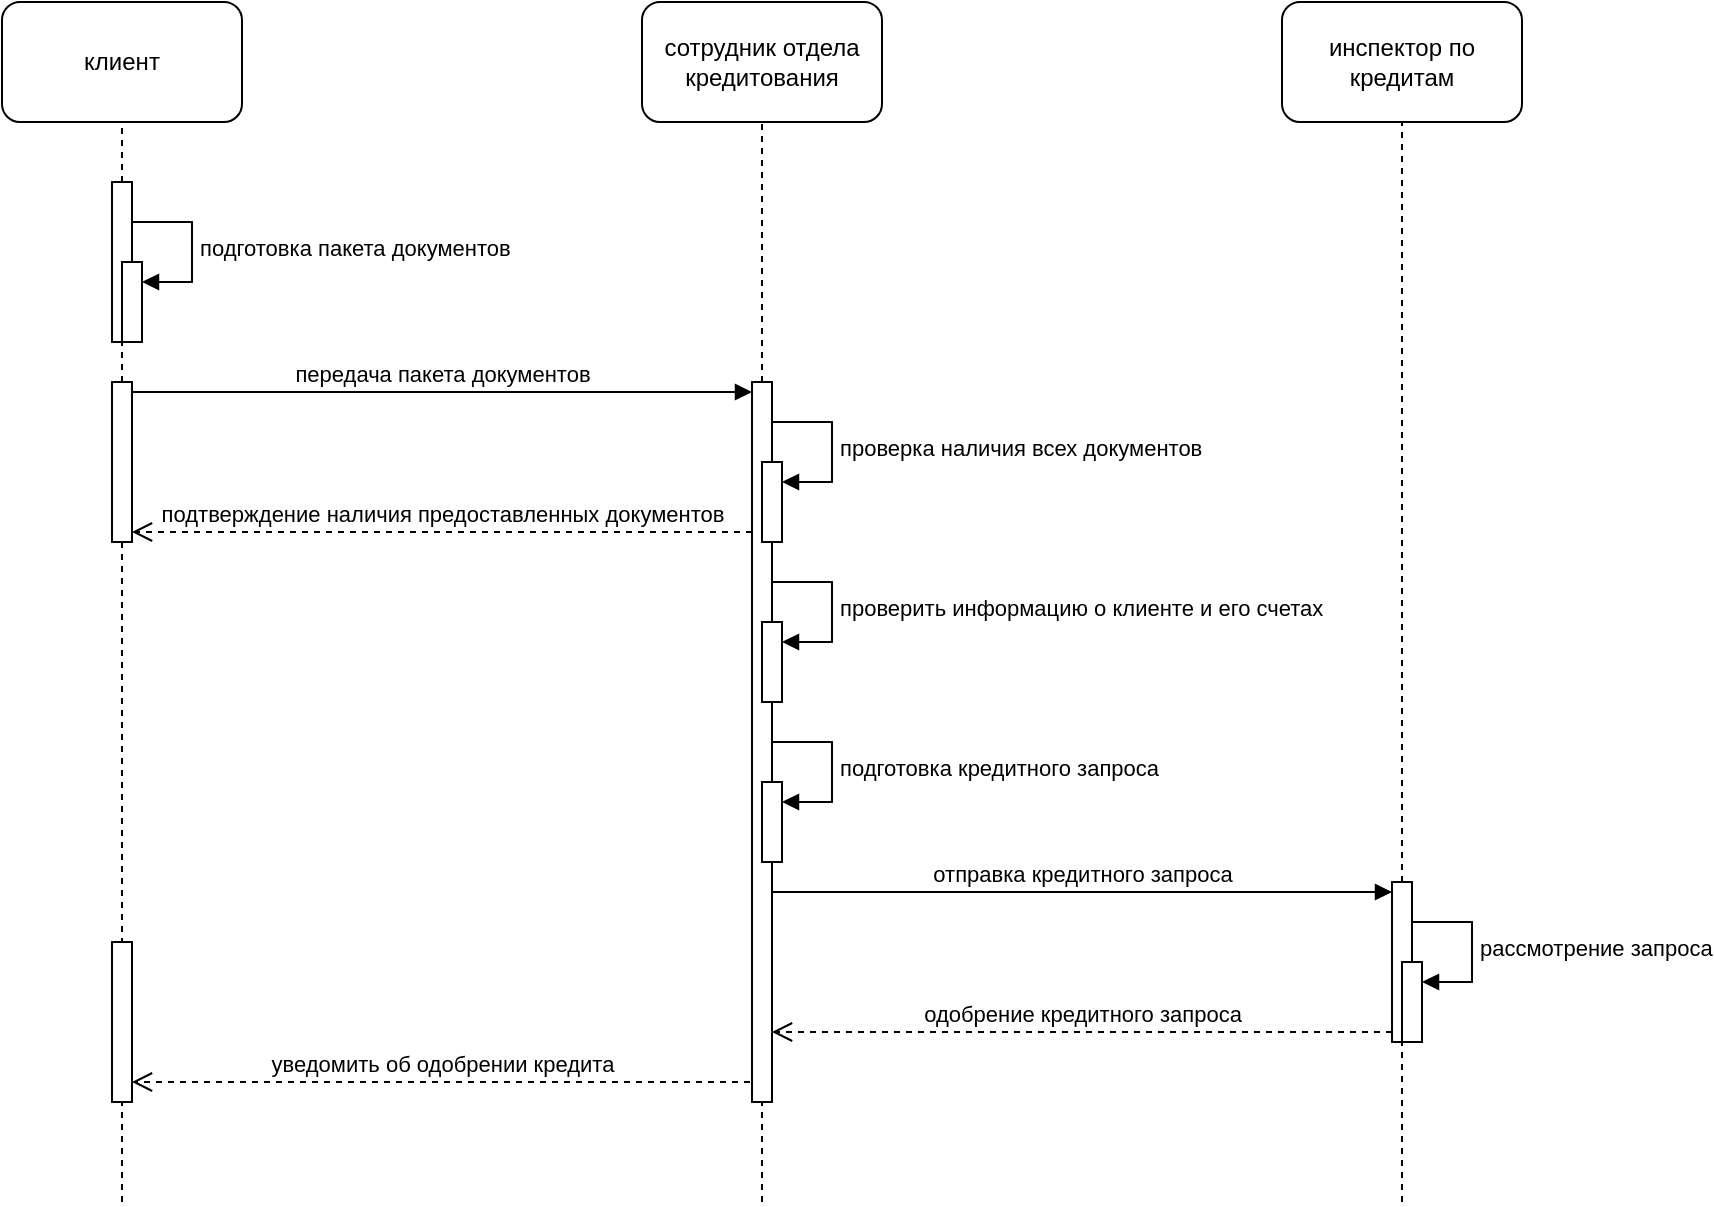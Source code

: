<mxfile version="22.1.1" type="device">
  <diagram name="Страница — 1" id="eyKU1jFnLrWmM6EbDm5r">
    <mxGraphModel dx="1002" dy="575" grid="1" gridSize="10" guides="1" tooltips="1" connect="1" arrows="1" fold="1" page="1" pageScale="1" pageWidth="827" pageHeight="1169" math="0" shadow="0">
      <root>
        <mxCell id="0" />
        <mxCell id="1" parent="0" />
        <mxCell id="1BLPeJ7yjwuouqU2yvvx-4" value="клиент" style="rounded=1;whiteSpace=wrap;html=1;" vertex="1" parent="1">
          <mxGeometry x="40" y="30" width="120" height="60" as="geometry" />
        </mxCell>
        <mxCell id="1BLPeJ7yjwuouqU2yvvx-5" value="сотрудник отдела кредитования" style="rounded=1;whiteSpace=wrap;html=1;" vertex="1" parent="1">
          <mxGeometry x="360" y="30" width="120" height="60" as="geometry" />
        </mxCell>
        <mxCell id="1BLPeJ7yjwuouqU2yvvx-6" value="инспектор по кредитам" style="rounded=1;whiteSpace=wrap;html=1;" vertex="1" parent="1">
          <mxGeometry x="680" y="30" width="120" height="60" as="geometry" />
        </mxCell>
        <mxCell id="1BLPeJ7yjwuouqU2yvvx-7" value="" style="html=1;points=[[0,0,0,0,5],[0,1,0,0,-5],[1,0,0,0,5],[1,1,0,0,-5]];perimeter=orthogonalPerimeter;outlineConnect=0;targetShapes=umlLifeline;portConstraint=eastwest;newEdgeStyle={&quot;curved&quot;:0,&quot;rounded&quot;:0};" vertex="1" parent="1">
          <mxGeometry x="95" y="120" width="10" height="80" as="geometry" />
        </mxCell>
        <mxCell id="1BLPeJ7yjwuouqU2yvvx-8" value="" style="html=1;points=[[0,0,0,0,5],[0,1,0,0,-5],[1,0,0,0,5],[1,1,0,0,-5]];perimeter=orthogonalPerimeter;outlineConnect=0;targetShapes=umlLifeline;portConstraint=eastwest;newEdgeStyle={&quot;curved&quot;:0,&quot;rounded&quot;:0};" vertex="1" parent="1">
          <mxGeometry x="100" y="160" width="10" height="40" as="geometry" />
        </mxCell>
        <mxCell id="1BLPeJ7yjwuouqU2yvvx-9" value="подготовка пакета документов" style="html=1;align=left;spacingLeft=2;endArrow=block;rounded=0;edgeStyle=orthogonalEdgeStyle;curved=0;rounded=0;" edge="1" target="1BLPeJ7yjwuouqU2yvvx-8" parent="1">
          <mxGeometry relative="1" as="geometry">
            <mxPoint x="105" y="140" as="sourcePoint" />
            <Array as="points">
              <mxPoint x="135" y="170" />
            </Array>
          </mxGeometry>
        </mxCell>
        <mxCell id="1BLPeJ7yjwuouqU2yvvx-10" value="" style="endArrow=none;dashed=1;html=1;rounded=0;entryX=0.5;entryY=1;entryDx=0;entryDy=0;" edge="1" parent="1" source="1BLPeJ7yjwuouqU2yvvx-7" target="1BLPeJ7yjwuouqU2yvvx-4">
          <mxGeometry width="50" height="50" relative="1" as="geometry">
            <mxPoint x="110" y="110" as="sourcePoint" />
            <mxPoint x="150" y="90" as="targetPoint" />
          </mxGeometry>
        </mxCell>
        <mxCell id="1BLPeJ7yjwuouqU2yvvx-11" value="" style="endArrow=none;dashed=1;html=1;rounded=0;entryX=0.5;entryY=1;entryDx=0;entryDy=0;" edge="1" parent="1" source="1BLPeJ7yjwuouqU2yvvx-15" target="1BLPeJ7yjwuouqU2yvvx-5">
          <mxGeometry width="50" height="50" relative="1" as="geometry">
            <mxPoint x="420" y="180" as="sourcePoint" />
            <mxPoint x="420" y="90" as="targetPoint" />
          </mxGeometry>
        </mxCell>
        <mxCell id="1BLPeJ7yjwuouqU2yvvx-12" value="" style="endArrow=none;dashed=1;html=1;rounded=0;entryX=0.5;entryY=1;entryDx=0;entryDy=0;" edge="1" parent="1" source="1BLPeJ7yjwuouqU2yvvx-25" target="1BLPeJ7yjwuouqU2yvvx-6">
          <mxGeometry width="50" height="50" relative="1" as="geometry">
            <mxPoint x="740" y="190" as="sourcePoint" />
            <mxPoint x="680" y="180" as="targetPoint" />
          </mxGeometry>
        </mxCell>
        <mxCell id="1BLPeJ7yjwuouqU2yvvx-13" value="" style="html=1;points=[[0,0,0,0,5],[0,1,0,0,-5],[1,0,0,0,5],[1,1,0,0,-5]];perimeter=orthogonalPerimeter;outlineConnect=0;targetShapes=umlLifeline;portConstraint=eastwest;newEdgeStyle={&quot;curved&quot;:0,&quot;rounded&quot;:0};" vertex="1" parent="1">
          <mxGeometry x="95" y="220" width="10" height="80" as="geometry" />
        </mxCell>
        <mxCell id="1BLPeJ7yjwuouqU2yvvx-15" value="" style="html=1;points=[[0,0,0,0,5],[0,1,0,0,-5],[1,0,0,0,5],[1,1,0,0,-5]];perimeter=orthogonalPerimeter;outlineConnect=0;targetShapes=umlLifeline;portConstraint=eastwest;newEdgeStyle={&quot;curved&quot;:0,&quot;rounded&quot;:0};" vertex="1" parent="1">
          <mxGeometry x="415" y="220" width="10" height="360" as="geometry" />
        </mxCell>
        <mxCell id="1BLPeJ7yjwuouqU2yvvx-16" value="передача пакета документов" style="html=1;verticalAlign=bottom;endArrow=block;curved=0;rounded=0;entryX=0;entryY=0;entryDx=0;entryDy=5;exitX=1;exitY=0;exitDx=0;exitDy=5;exitPerimeter=0;" edge="1" target="1BLPeJ7yjwuouqU2yvvx-15" parent="1" source="1BLPeJ7yjwuouqU2yvvx-13">
          <mxGeometry relative="1" as="geometry">
            <mxPoint x="345" y="225" as="sourcePoint" />
          </mxGeometry>
        </mxCell>
        <mxCell id="1BLPeJ7yjwuouqU2yvvx-18" value="" style="endArrow=none;dashed=1;html=1;rounded=0;entryX=0;entryY=1;entryDx=0;entryDy=-5;entryPerimeter=0;" edge="1" parent="1" source="1BLPeJ7yjwuouqU2yvvx-13" target="1BLPeJ7yjwuouqU2yvvx-8">
          <mxGeometry width="50" height="50" relative="1" as="geometry">
            <mxPoint x="310" y="430" as="sourcePoint" />
            <mxPoint x="360" y="380" as="targetPoint" />
          </mxGeometry>
        </mxCell>
        <mxCell id="1BLPeJ7yjwuouqU2yvvx-19" value="" style="html=1;points=[[0,0,0,0,5],[0,1,0,0,-5],[1,0,0,0,5],[1,1,0,0,-5]];perimeter=orthogonalPerimeter;outlineConnect=0;targetShapes=umlLifeline;portConstraint=eastwest;newEdgeStyle={&quot;curved&quot;:0,&quot;rounded&quot;:0};" vertex="1" parent="1">
          <mxGeometry x="420" y="260" width="10" height="40" as="geometry" />
        </mxCell>
        <mxCell id="1BLPeJ7yjwuouqU2yvvx-20" value="проверка наличия всех документов" style="html=1;align=left;spacingLeft=2;endArrow=block;rounded=0;edgeStyle=orthogonalEdgeStyle;curved=0;rounded=0;" edge="1" target="1BLPeJ7yjwuouqU2yvvx-19" parent="1">
          <mxGeometry relative="1" as="geometry">
            <mxPoint x="425" y="240" as="sourcePoint" />
            <Array as="points">
              <mxPoint x="455" y="270" />
            </Array>
          </mxGeometry>
        </mxCell>
        <mxCell id="1BLPeJ7yjwuouqU2yvvx-21" value="" style="html=1;points=[[0,0,0,0,5],[0,1,0,0,-5],[1,0,0,0,5],[1,1,0,0,-5]];perimeter=orthogonalPerimeter;outlineConnect=0;targetShapes=umlLifeline;portConstraint=eastwest;newEdgeStyle={&quot;curved&quot;:0,&quot;rounded&quot;:0};" vertex="1" parent="1">
          <mxGeometry x="420" y="340" width="10" height="40" as="geometry" />
        </mxCell>
        <mxCell id="1BLPeJ7yjwuouqU2yvvx-22" value="проверить информацию о клиенте и его счетах" style="html=1;align=left;spacingLeft=2;endArrow=block;rounded=0;edgeStyle=orthogonalEdgeStyle;curved=0;rounded=0;" edge="1" target="1BLPeJ7yjwuouqU2yvvx-21" parent="1">
          <mxGeometry relative="1" as="geometry">
            <mxPoint x="425" y="320" as="sourcePoint" />
            <Array as="points">
              <mxPoint x="455" y="350" />
            </Array>
          </mxGeometry>
        </mxCell>
        <mxCell id="1BLPeJ7yjwuouqU2yvvx-23" value="" style="html=1;points=[[0,0,0,0,5],[0,1,0,0,-5],[1,0,0,0,5],[1,1,0,0,-5]];perimeter=orthogonalPerimeter;outlineConnect=0;targetShapes=umlLifeline;portConstraint=eastwest;newEdgeStyle={&quot;curved&quot;:0,&quot;rounded&quot;:0};" vertex="1" parent="1">
          <mxGeometry x="420" y="420" width="10" height="40" as="geometry" />
        </mxCell>
        <mxCell id="1BLPeJ7yjwuouqU2yvvx-24" value="подготовка кредитного запроса" style="html=1;align=left;spacingLeft=2;endArrow=block;rounded=0;edgeStyle=orthogonalEdgeStyle;curved=0;rounded=0;" edge="1" target="1BLPeJ7yjwuouqU2yvvx-23" parent="1">
          <mxGeometry relative="1" as="geometry">
            <mxPoint x="425" y="400" as="sourcePoint" />
            <Array as="points">
              <mxPoint x="455" y="430" />
            </Array>
          </mxGeometry>
        </mxCell>
        <mxCell id="1BLPeJ7yjwuouqU2yvvx-25" value="" style="html=1;points=[[0,0,0,0,5],[0,1,0,0,-5],[1,0,0,0,5],[1,1,0,0,-5]];perimeter=orthogonalPerimeter;outlineConnect=0;targetShapes=umlLifeline;portConstraint=eastwest;newEdgeStyle={&quot;curved&quot;:0,&quot;rounded&quot;:0};" vertex="1" parent="1">
          <mxGeometry x="735" y="470" width="10" height="80" as="geometry" />
        </mxCell>
        <mxCell id="1BLPeJ7yjwuouqU2yvvx-26" value="отправка кредитного запроса" style="html=1;verticalAlign=bottom;endArrow=block;curved=0;rounded=0;entryX=0;entryY=0;entryDx=0;entryDy=5;" edge="1" target="1BLPeJ7yjwuouqU2yvvx-25" parent="1" source="1BLPeJ7yjwuouqU2yvvx-15">
          <mxGeometry relative="1" as="geometry">
            <mxPoint x="665" y="475" as="sourcePoint" />
          </mxGeometry>
        </mxCell>
        <mxCell id="1BLPeJ7yjwuouqU2yvvx-27" value="одобрение кредитного запроса" style="html=1;verticalAlign=bottom;endArrow=open;dashed=1;endSize=8;curved=0;rounded=0;exitX=0;exitY=1;exitDx=0;exitDy=-5;" edge="1" source="1BLPeJ7yjwuouqU2yvvx-25" parent="1" target="1BLPeJ7yjwuouqU2yvvx-15">
          <mxGeometry relative="1" as="geometry">
            <mxPoint x="665" y="545" as="targetPoint" />
          </mxGeometry>
        </mxCell>
        <mxCell id="1BLPeJ7yjwuouqU2yvvx-28" value="подтверждение наличия предоставленных документов" style="html=1;verticalAlign=bottom;endArrow=open;dashed=1;endSize=8;curved=0;rounded=0;entryX=1;entryY=1;entryDx=0;entryDy=-5;entryPerimeter=0;" edge="1" parent="1" source="1BLPeJ7yjwuouqU2yvvx-15" target="1BLPeJ7yjwuouqU2yvvx-13">
          <mxGeometry relative="1" as="geometry">
            <mxPoint x="410" y="295" as="sourcePoint" />
            <mxPoint x="330" y="300" as="targetPoint" />
          </mxGeometry>
        </mxCell>
        <mxCell id="1BLPeJ7yjwuouqU2yvvx-29" value="" style="html=1;points=[[0,0,0,0,5],[0,1,0,0,-5],[1,0,0,0,5],[1,1,0,0,-5]];perimeter=orthogonalPerimeter;outlineConnect=0;targetShapes=umlLifeline;portConstraint=eastwest;newEdgeStyle={&quot;curved&quot;:0,&quot;rounded&quot;:0};" vertex="1" parent="1">
          <mxGeometry x="740" y="510" width="10" height="40" as="geometry" />
        </mxCell>
        <mxCell id="1BLPeJ7yjwuouqU2yvvx-30" value="рассмотрение запроса" style="html=1;align=left;spacingLeft=2;endArrow=block;rounded=0;edgeStyle=orthogonalEdgeStyle;curved=0;rounded=0;" edge="1" target="1BLPeJ7yjwuouqU2yvvx-29" parent="1">
          <mxGeometry relative="1" as="geometry">
            <mxPoint x="745" y="490" as="sourcePoint" />
            <Array as="points">
              <mxPoint x="775" y="520" />
            </Array>
          </mxGeometry>
        </mxCell>
        <mxCell id="1BLPeJ7yjwuouqU2yvvx-31" value="" style="endArrow=none;dashed=1;html=1;rounded=0;" edge="1" parent="1" target="1BLPeJ7yjwuouqU2yvvx-32">
          <mxGeometry width="50" height="50" relative="1" as="geometry">
            <mxPoint x="100" y="300" as="sourcePoint" />
            <mxPoint x="105" y="380" as="targetPoint" />
          </mxGeometry>
        </mxCell>
        <mxCell id="1BLPeJ7yjwuouqU2yvvx-32" value="" style="html=1;points=[[0,0,0,0,5],[0,1,0,0,-5],[1,0,0,0,5],[1,1,0,0,-5]];perimeter=orthogonalPerimeter;outlineConnect=0;targetShapes=umlLifeline;portConstraint=eastwest;newEdgeStyle={&quot;curved&quot;:0,&quot;rounded&quot;:0};" vertex="1" parent="1">
          <mxGeometry x="95" y="500" width="10" height="80" as="geometry" />
        </mxCell>
        <mxCell id="1BLPeJ7yjwuouqU2yvvx-33" value="уведомить об одобрении кредита" style="html=1;verticalAlign=bottom;endArrow=open;dashed=1;endSize=8;curved=0;rounded=0;" edge="1" parent="1" target="1BLPeJ7yjwuouqU2yvvx-32">
          <mxGeometry relative="1" as="geometry">
            <mxPoint x="414" y="570" as="sourcePoint" />
            <mxPoint x="334" y="570" as="targetPoint" />
          </mxGeometry>
        </mxCell>
        <mxCell id="1BLPeJ7yjwuouqU2yvvx-34" value="" style="endArrow=none;dashed=1;html=1;rounded=0;" edge="1" parent="1">
          <mxGeometry width="50" height="50" relative="1" as="geometry">
            <mxPoint x="100" y="630" as="sourcePoint" />
            <mxPoint x="100" y="580" as="targetPoint" />
          </mxGeometry>
        </mxCell>
        <mxCell id="1BLPeJ7yjwuouqU2yvvx-35" value="" style="endArrow=none;dashed=1;html=1;rounded=0;" edge="1" parent="1">
          <mxGeometry width="50" height="50" relative="1" as="geometry">
            <mxPoint x="420" y="630" as="sourcePoint" />
            <mxPoint x="420" y="580" as="targetPoint" />
          </mxGeometry>
        </mxCell>
        <mxCell id="1BLPeJ7yjwuouqU2yvvx-36" value="" style="endArrow=none;dashed=1;html=1;rounded=0;" edge="1" parent="1">
          <mxGeometry width="50" height="50" relative="1" as="geometry">
            <mxPoint x="740" y="630" as="sourcePoint" />
            <mxPoint x="740" y="550" as="targetPoint" />
          </mxGeometry>
        </mxCell>
      </root>
    </mxGraphModel>
  </diagram>
</mxfile>
